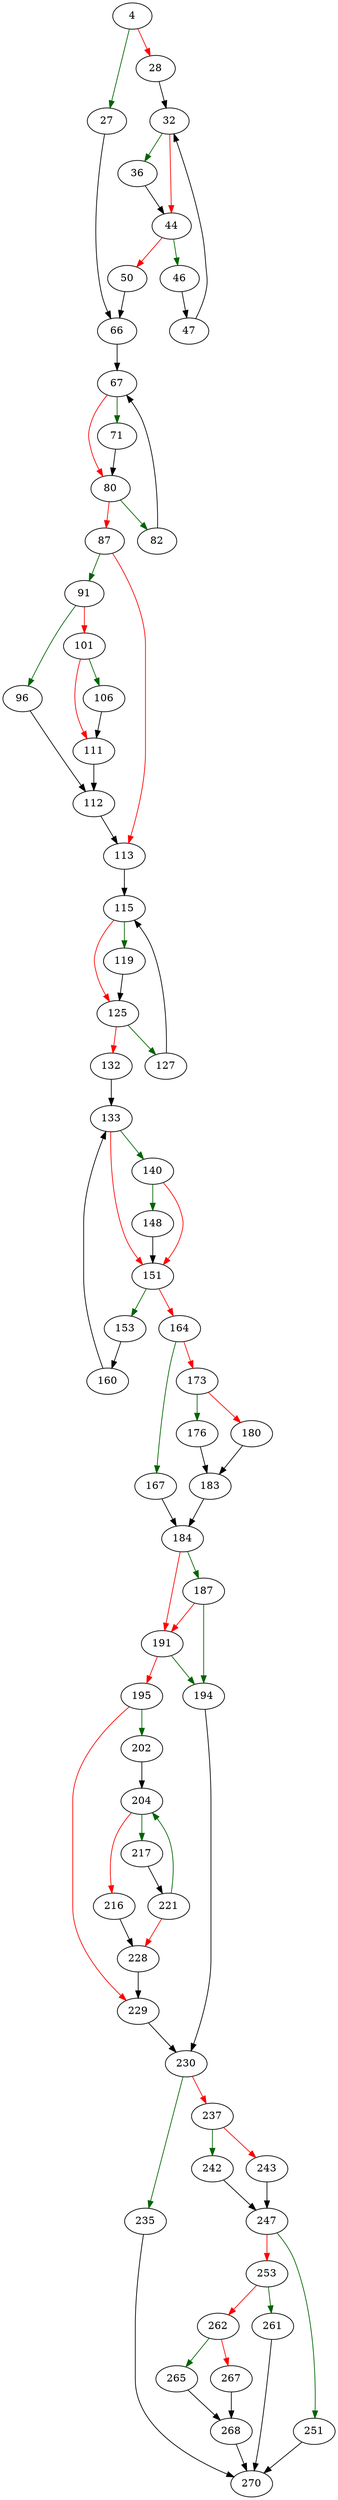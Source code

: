 strict digraph "sqlite3Atoi64" {
	// Node definitions.
	4 [entry=true];
	27;
	28;
	66;
	32;
	36;
	44;
	46;
	50;
	47;
	67;
	71;
	80;
	82;
	87;
	91;
	113;
	96;
	101;
	112;
	106;
	111;
	115;
	119;
	125;
	127;
	132;
	133;
	140;
	151;
	148;
	153;
	164;
	160;
	167;
	173;
	184;
	176;
	180;
	183;
	187;
	191;
	194;
	195;
	230;
	202;
	229;
	204;
	217;
	216;
	228;
	221;
	235;
	237;
	270;
	242;
	243;
	247;
	251;
	253;
	261;
	262;
	265;
	267;
	268;

	// Edge definitions.
	4 -> 27 [
		color=darkgreen
		cond=true
	];
	4 -> 28 [
		color=red
		cond=false
	];
	27 -> 66;
	28 -> 32;
	66 -> 67;
	32 -> 36 [
		color=darkgreen
		cond=true
	];
	32 -> 44 [
		color=red
		cond=false
	];
	36 -> 44;
	44 -> 46 [
		color=darkgreen
		cond=true
	];
	44 -> 50 [
		color=red
		cond=false
	];
	46 -> 47;
	50 -> 66;
	47 -> 32;
	67 -> 71 [
		color=darkgreen
		cond=true
	];
	67 -> 80 [
		color=red
		cond=false
	];
	71 -> 80;
	80 -> 82 [
		color=darkgreen
		cond=true
	];
	80 -> 87 [
		color=red
		cond=false
	];
	82 -> 67;
	87 -> 91 [
		color=darkgreen
		cond=true
	];
	87 -> 113 [
		color=red
		cond=false
	];
	91 -> 96 [
		color=darkgreen
		cond=true
	];
	91 -> 101 [
		color=red
		cond=false
	];
	113 -> 115;
	96 -> 112;
	101 -> 106 [
		color=darkgreen
		cond=true
	];
	101 -> 111 [
		color=red
		cond=false
	];
	112 -> 113;
	106 -> 111;
	111 -> 112;
	115 -> 119 [
		color=darkgreen
		cond=true
	];
	115 -> 125 [
		color=red
		cond=false
	];
	119 -> 125;
	125 -> 127 [
		color=darkgreen
		cond=true
	];
	125 -> 132 [
		color=red
		cond=false
	];
	127 -> 115;
	132 -> 133;
	133 -> 140 [
		color=darkgreen
		cond=true
	];
	133 -> 151 [
		color=red
		cond=false
	];
	140 -> 151 [
		color=red
		cond=false
	];
	140 -> 148 [
		color=darkgreen
		cond=true
	];
	151 -> 153 [
		color=darkgreen
		cond=true
	];
	151 -> 164 [
		color=red
		cond=false
	];
	148 -> 151;
	153 -> 160;
	164 -> 167 [
		color=darkgreen
		cond=true
	];
	164 -> 173 [
		color=red
		cond=false
	];
	160 -> 133;
	167 -> 184;
	173 -> 176 [
		color=darkgreen
		cond=true
	];
	173 -> 180 [
		color=red
		cond=false
	];
	184 -> 187 [
		color=darkgreen
		cond=true
	];
	184 -> 191 [
		color=red
		cond=false
	];
	176 -> 183;
	180 -> 183;
	183 -> 184;
	187 -> 191 [
		color=red
		cond=false
	];
	187 -> 194 [
		color=darkgreen
		cond=true
	];
	191 -> 194 [
		color=darkgreen
		cond=true
	];
	191 -> 195 [
		color=red
		cond=false
	];
	194 -> 230;
	195 -> 202 [
		color=darkgreen
		cond=true
	];
	195 -> 229 [
		color=red
		cond=false
	];
	230 -> 235 [
		color=darkgreen
		cond=true
	];
	230 -> 237 [
		color=red
		cond=false
	];
	202 -> 204;
	229 -> 230;
	204 -> 217 [
		color=darkgreen
		cond=true
	];
	204 -> 216 [
		color=red
		cond=false
	];
	217 -> 221;
	216 -> 228;
	228 -> 229;
	221 -> 204 [
		color=darkgreen
		cond=true
	];
	221 -> 228 [
		color=red
		cond=false
	];
	235 -> 270;
	237 -> 242 [
		color=darkgreen
		cond=true
	];
	237 -> 243 [
		color=red
		cond=false
	];
	242 -> 247;
	243 -> 247;
	247 -> 251 [
		color=darkgreen
		cond=true
	];
	247 -> 253 [
		color=red
		cond=false
	];
	251 -> 270;
	253 -> 261 [
		color=darkgreen
		cond=true
	];
	253 -> 262 [
		color=red
		cond=false
	];
	261 -> 270;
	262 -> 265 [
		color=darkgreen
		cond=true
	];
	262 -> 267 [
		color=red
		cond=false
	];
	265 -> 268;
	267 -> 268;
	268 -> 270;
}